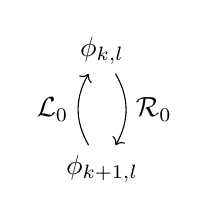 \begin{tikzpicture}[node distance=1.5cm, auto]
  \node (phikl) {$\phi_{k,l}$};
  \node (phikkl) [below of=phikl] {$\phi_{k+1,l}$};
  \draw[->] (phikl) to [bend left] node {$\mathcal{R}_0$} (phikkl);
  \draw[->] (phikkl) to [bend left] node {$\mathcal{L}_0$} (phikl);
\end{tikzpicture}
